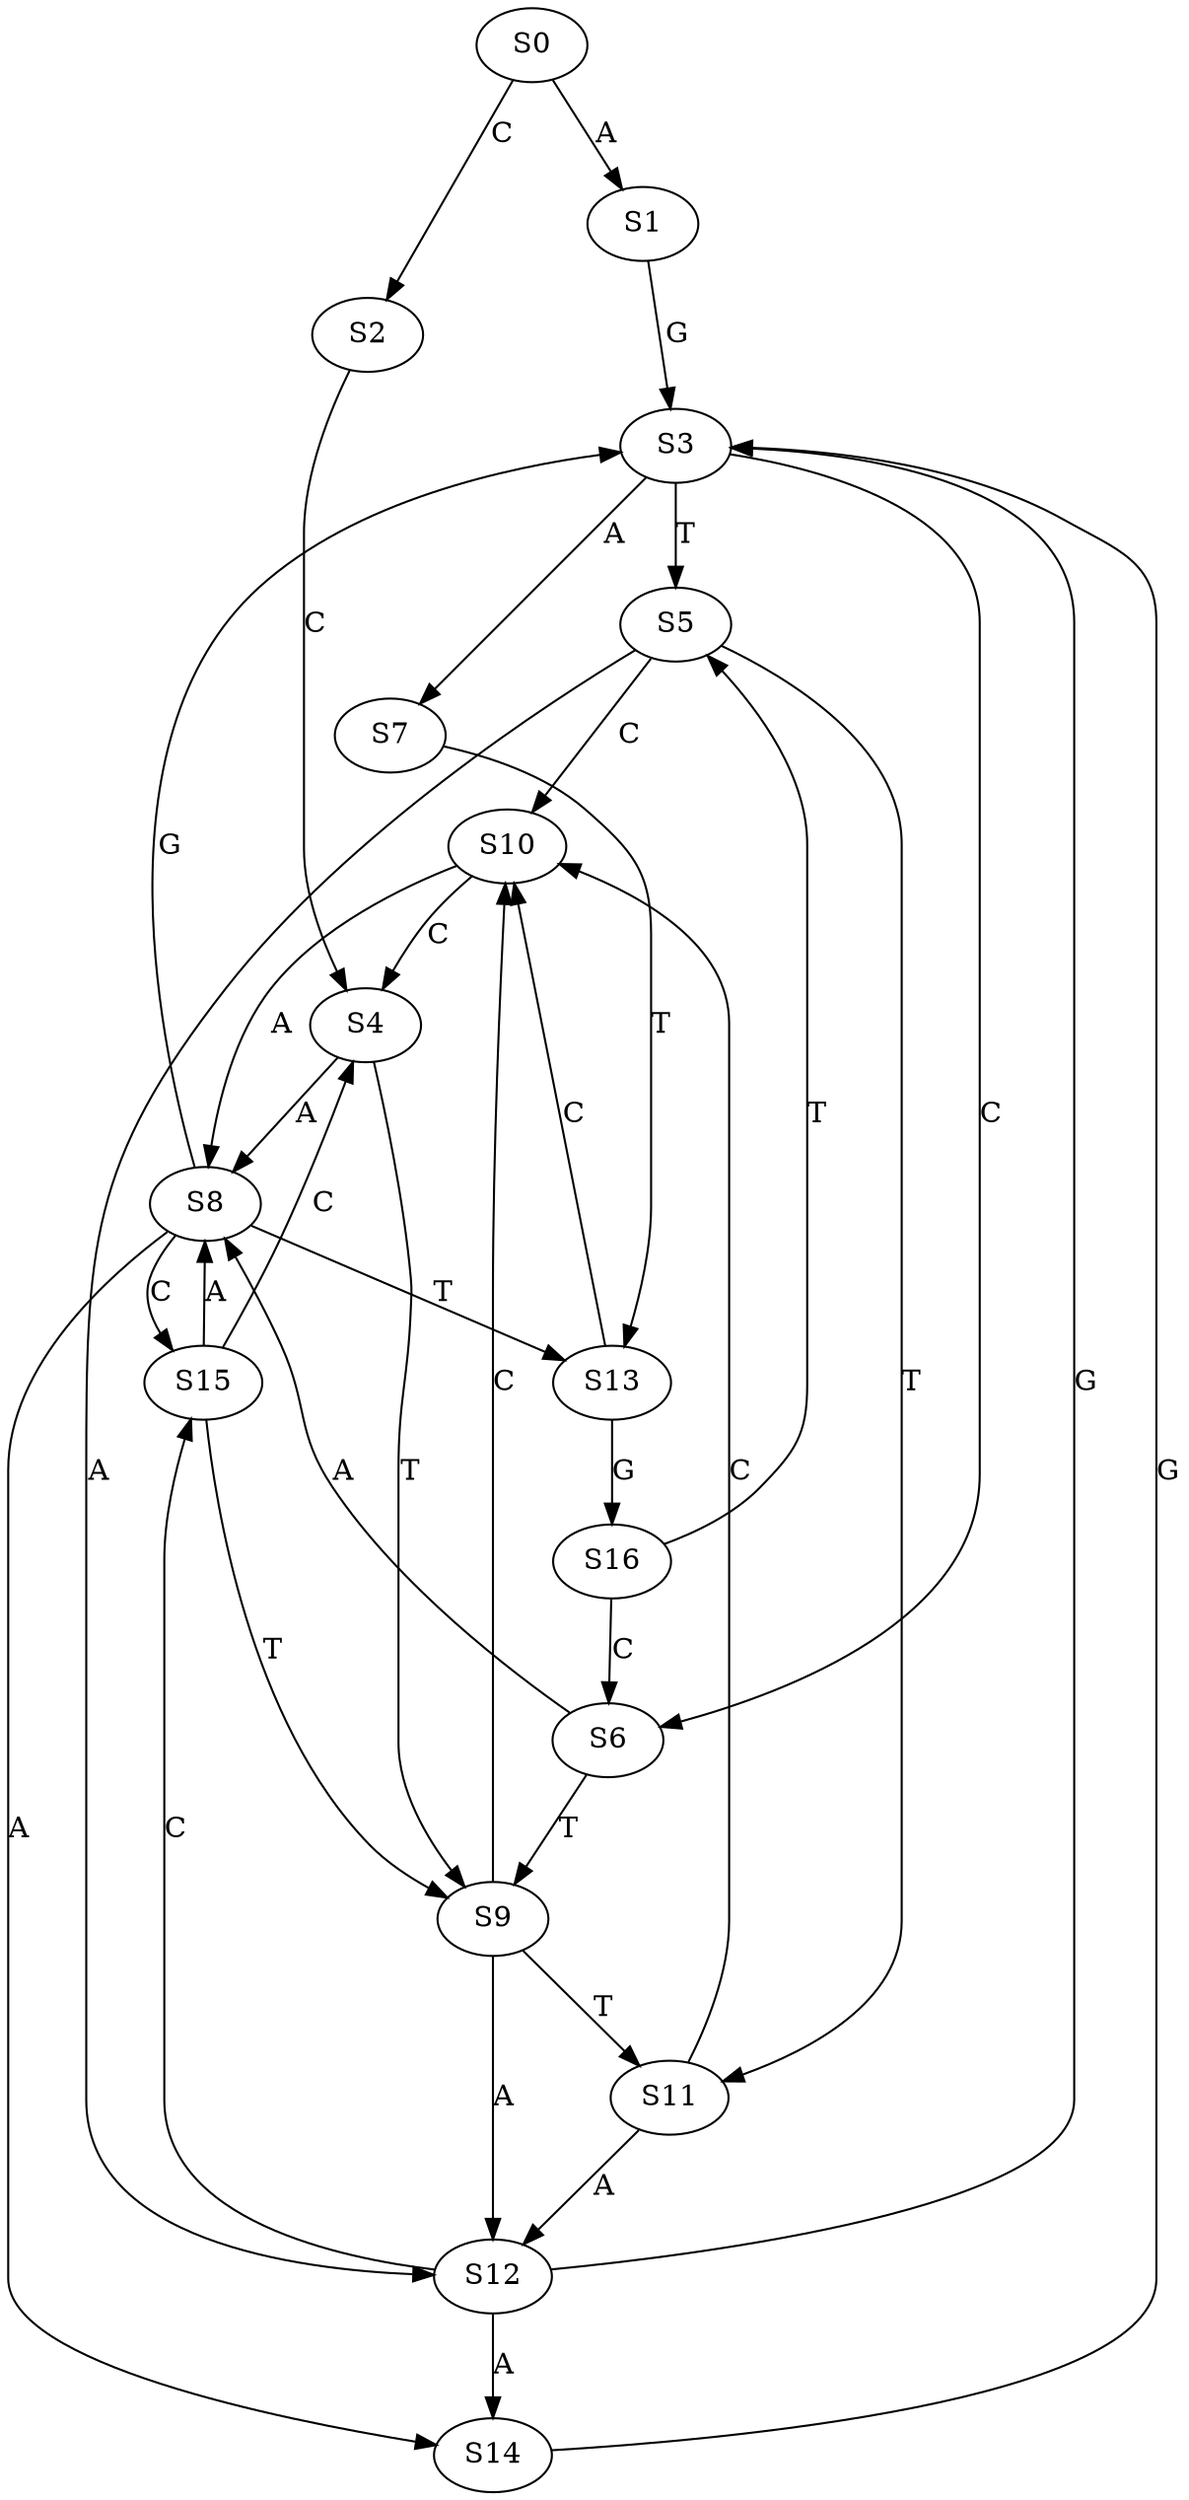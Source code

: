 strict digraph  {
	S0 -> S1 [ label = A ];
	S0 -> S2 [ label = C ];
	S1 -> S3 [ label = G ];
	S2 -> S4 [ label = C ];
	S3 -> S5 [ label = T ];
	S3 -> S6 [ label = C ];
	S3 -> S7 [ label = A ];
	S4 -> S8 [ label = A ];
	S4 -> S9 [ label = T ];
	S5 -> S10 [ label = C ];
	S5 -> S11 [ label = T ];
	S5 -> S12 [ label = A ];
	S6 -> S8 [ label = A ];
	S6 -> S9 [ label = T ];
	S7 -> S13 [ label = T ];
	S8 -> S3 [ label = G ];
	S8 -> S13 [ label = T ];
	S8 -> S14 [ label = A ];
	S8 -> S15 [ label = C ];
	S9 -> S11 [ label = T ];
	S9 -> S10 [ label = C ];
	S9 -> S12 [ label = A ];
	S10 -> S8 [ label = A ];
	S10 -> S4 [ label = C ];
	S11 -> S12 [ label = A ];
	S11 -> S10 [ label = C ];
	S12 -> S3 [ label = G ];
	S12 -> S15 [ label = C ];
	S12 -> S14 [ label = A ];
	S13 -> S16 [ label = G ];
	S13 -> S10 [ label = C ];
	S14 -> S3 [ label = G ];
	S15 -> S9 [ label = T ];
	S15 -> S4 [ label = C ];
	S15 -> S8 [ label = A ];
	S16 -> S6 [ label = C ];
	S16 -> S5 [ label = T ];
}
